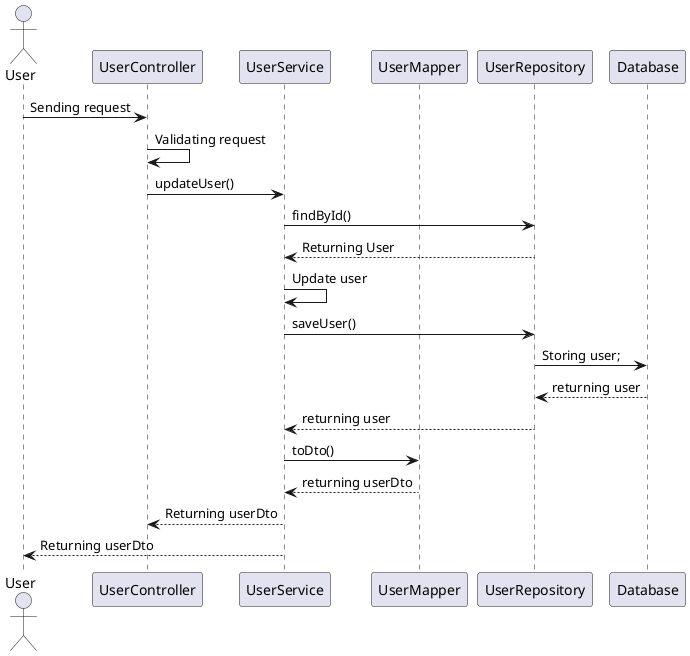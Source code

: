@startuml

actor User as U
participant "UserController" as UC
participant "UserService" as US
participant "UserMapper" as UM
participant "UserRepository" as UR
participant "Database" as DB

U -> UC : Sending request
UC -> UC : Validating request
UC -> US : updateUser()
US -> UR : findById()
UR --> US : Returning User
US -> US : Update user
US -> UR : saveUser()
UR -> DB : Storing user;
DB --> UR : returning user
UR --> US : returning user
US -> UM : toDto()
UM --> US : returning userDto
US --> UC : Returning userDto
US --> U : Returning userDto

@enduml